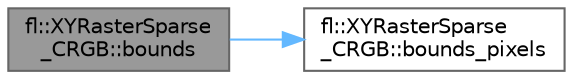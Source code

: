 digraph "fl::XYRasterSparse_CRGB::bounds"
{
 // INTERACTIVE_SVG=YES
 // LATEX_PDF_SIZE
  bgcolor="transparent";
  edge [fontname=Helvetica,fontsize=10,labelfontname=Helvetica,labelfontsize=10];
  node [fontname=Helvetica,fontsize=10,shape=box,height=0.2,width=0.4];
  rankdir="LR";
  Node1 [id="Node000001",label="fl::XYRasterSparse\l_CRGB::bounds",height=0.2,width=0.4,color="gray40", fillcolor="grey60", style="filled", fontcolor="black",tooltip=" "];
  Node1 -> Node2 [id="edge1_Node000001_Node000002",color="steelblue1",style="solid",tooltip=" "];
  Node2 [id="Node000002",label="fl::XYRasterSparse\l_CRGB::bounds_pixels",height=0.2,width=0.4,color="grey40", fillcolor="white", style="filled",URL="$d3/dca/classfl_1_1_x_y_raster_sparse___c_r_g_b_a31cf1601bf36d1bf360defeddd6bc919.html#a31cf1601bf36d1bf360defeddd6bc919",tooltip=" "];
}
